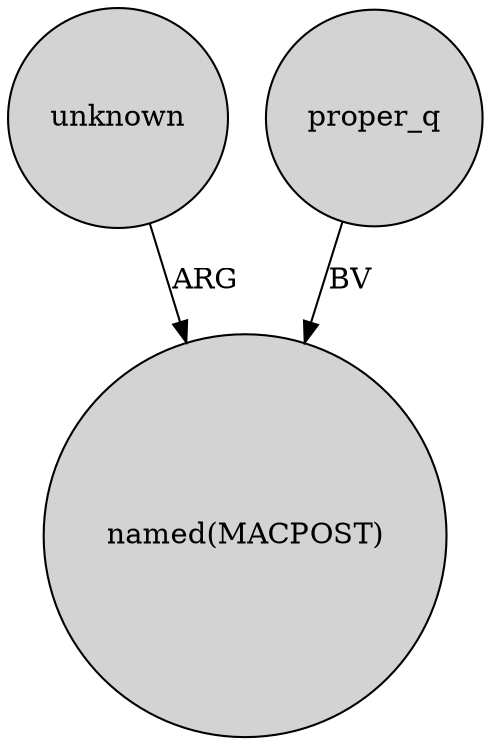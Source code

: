 digraph {
	node [shape=circle style=filled]
	unknown -> "named(MACPOST)" [label=ARG]
	proper_q -> "named(MACPOST)" [label=BV]
}
